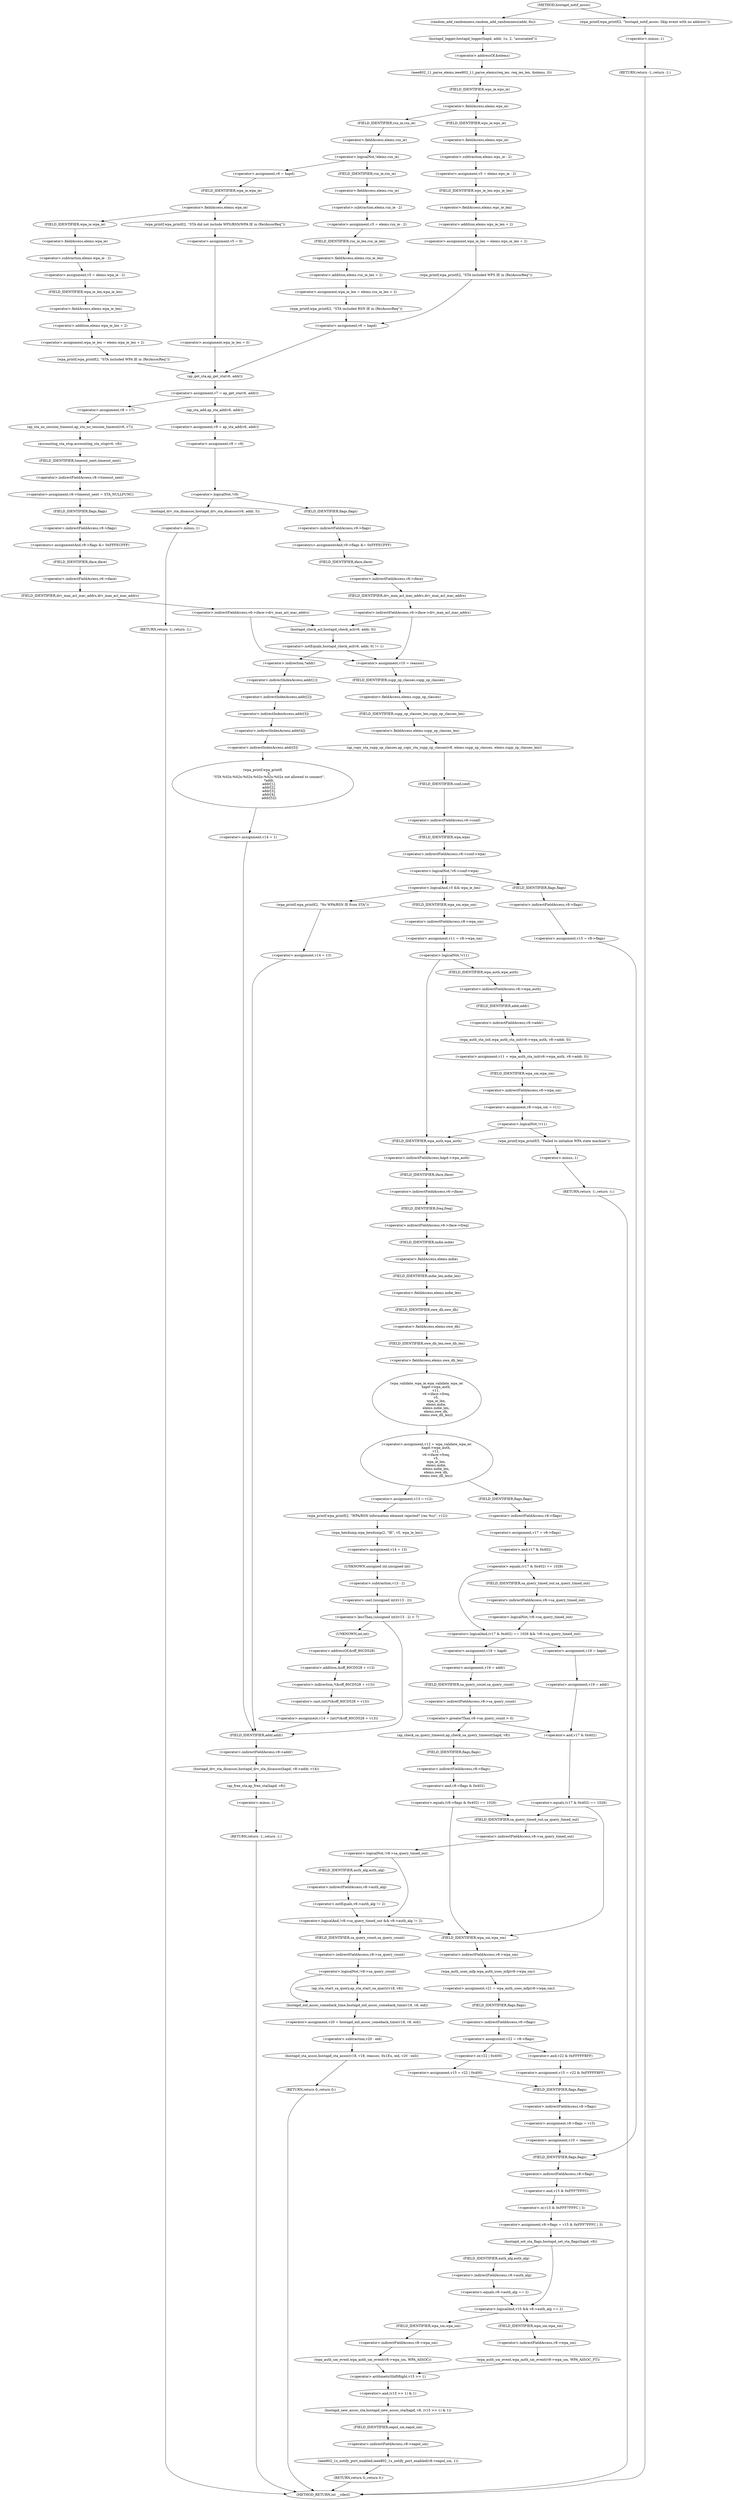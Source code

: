 digraph hostapd_notif_assoc {  
"1000151" [label = "(random_add_randomness,random_add_randomness(addr, 6u))" ]
"1000154" [label = "(hostapd_logger,hostapd_logger(hapd, addr, 1u, 2, \"associated\"))" ]
"1000160" [label = "(ieee802_11_parse_elems,ieee802_11_parse_elems(req_ies, req_ies_len, &elems, 0))" ]
"1000163" [label = "(<operator>.addressOf,&elems)" ]
"1000167" [label = "(<operator>.fieldAccess,elems.wps_ie)" ]
"1000169" [label = "(FIELD_IDENTIFIER,wps_ie,wps_ie)" ]
"1000171" [label = "(<operator>.assignment,v5 = elems.wps_ie - 2)" ]
"1000173" [label = "(<operator>.subtraction,elems.wps_ie - 2)" ]
"1000174" [label = "(<operator>.fieldAccess,elems.wps_ie)" ]
"1000176" [label = "(FIELD_IDENTIFIER,wps_ie,wps_ie)" ]
"1000178" [label = "(<operator>.assignment,wpa_ie_len = elems.wps_ie_len + 2)" ]
"1000180" [label = "(<operator>.addition,elems.wps_ie_len + 2)" ]
"1000181" [label = "(<operator>.fieldAccess,elems.wps_ie_len)" ]
"1000183" [label = "(FIELD_IDENTIFIER,wps_ie_len,wps_ie_len)" ]
"1000185" [label = "(wpa_printf,wpa_printf(2, \"STA included WPS IE in (Re)AssocReq\"))" ]
"1000191" [label = "(<operator>.logicalNot,!elems.rsn_ie)" ]
"1000192" [label = "(<operator>.fieldAccess,elems.rsn_ie)" ]
"1000194" [label = "(FIELD_IDENTIFIER,rsn_ie,rsn_ie)" ]
"1000196" [label = "(<operator>.assignment,v6 = hapd)" ]
"1000200" [label = "(<operator>.fieldAccess,elems.wpa_ie)" ]
"1000202" [label = "(FIELD_IDENTIFIER,wpa_ie,wpa_ie)" ]
"1000204" [label = "(<operator>.assignment,v5 = elems.wpa_ie - 2)" ]
"1000206" [label = "(<operator>.subtraction,elems.wpa_ie - 2)" ]
"1000207" [label = "(<operator>.fieldAccess,elems.wpa_ie)" ]
"1000209" [label = "(FIELD_IDENTIFIER,wpa_ie,wpa_ie)" ]
"1000211" [label = "(<operator>.assignment,wpa_ie_len = elems.wpa_ie_len + 2)" ]
"1000213" [label = "(<operator>.addition,elems.wpa_ie_len + 2)" ]
"1000214" [label = "(<operator>.fieldAccess,elems.wpa_ie_len)" ]
"1000216" [label = "(FIELD_IDENTIFIER,wpa_ie_len,wpa_ie_len)" ]
"1000218" [label = "(wpa_printf,wpa_printf(2, \"STA included WPA IE in (Re)AssocReq\"))" ]
"1000223" [label = "(wpa_printf,wpa_printf(2, \"STA did not include WPS/RSN/WPA IE in (Re)AssocReq\"))" ]
"1000226" [label = "(<operator>.assignment,v5 = 0)" ]
"1000229" [label = "(<operator>.assignment,wpa_ie_len = 0)" ]
"1000233" [label = "(<operator>.assignment,v7 = ap_get_sta(v6, addr))" ]
"1000235" [label = "(ap_get_sta,ap_get_sta(v6, addr))" ]
"1000241" [label = "(<operator>.assignment,v8 = v7)" ]
"1000244" [label = "(ap_sta_no_session_timeout,ap_sta_no_session_timeout(v6, v7))" ]
"1000247" [label = "(accounting_sta_stop,accounting_sta_stop(v6, v8))" ]
"1000250" [label = "(<operator>.assignment,v8->timeout_next = STA_NULLFUNC)" ]
"1000251" [label = "(<operator>.indirectFieldAccess,v8->timeout_next)" ]
"1000253" [label = "(FIELD_IDENTIFIER,timeout_next,timeout_next)" ]
"1000255" [label = "(<operators>.assignmentAnd,v8->flags &= 0xFFFECFFF)" ]
"1000256" [label = "(<operator>.indirectFieldAccess,v8->flags)" ]
"1000258" [label = "(FIELD_IDENTIFIER,flags,flags)" ]
"1000261" [label = "(<operator>.indirectFieldAccess,v6->iface->drv_max_acl_mac_addrs)" ]
"1000262" [label = "(<operator>.indirectFieldAccess,v6->iface)" ]
"1000264" [label = "(FIELD_IDENTIFIER,iface,iface)" ]
"1000265" [label = "(FIELD_IDENTIFIER,drv_max_acl_mac_addrs,drv_max_acl_mac_addrs)" ]
"1000269" [label = "(<operator>.assignment,v9 = ap_sta_add(v6, addr))" ]
"1000271" [label = "(ap_sta_add,ap_sta_add(v6, addr))" ]
"1000274" [label = "(<operator>.assignment,v8 = v9)" ]
"1000278" [label = "(<operator>.logicalNot,!v9)" ]
"1000281" [label = "(hostapd_drv_sta_disassoc,hostapd_drv_sta_disassoc(v6, addr, 5))" ]
"1000285" [label = "(RETURN,return -1;,return -1;)" ]
"1000286" [label = "(<operator>.minus,-1)" ]
"1000288" [label = "(<operators>.assignmentAnd,v9->flags &= 0xFFFECFFF)" ]
"1000289" [label = "(<operator>.indirectFieldAccess,v9->flags)" ]
"1000291" [label = "(FIELD_IDENTIFIER,flags,flags)" ]
"1000294" [label = "(<operator>.indirectFieldAccess,v6->iface->drv_max_acl_mac_addrs)" ]
"1000295" [label = "(<operator>.indirectFieldAccess,v6->iface)" ]
"1000297" [label = "(FIELD_IDENTIFIER,iface,iface)" ]
"1000298" [label = "(FIELD_IDENTIFIER,drv_max_acl_mac_addrs,drv_max_acl_mac_addrs)" ]
"1000301" [label = "(<operator>.notEquals,hostapd_check_acl(v6, addr, 0) != 1)" ]
"1000302" [label = "(hostapd_check_acl,hostapd_check_acl(v6, addr, 0))" ]
"1000308" [label = "(wpa_printf,wpa_printf(\n            3,\n            \"STA %02x:%02x:%02x:%02x:%02x:%02x not allowed to connect\",\n            *addr,\n            addr[1],\n            addr[2],\n            addr[3],\n            addr[4],\n            addr[5]))" ]
"1000311" [label = "(<operator>.indirection,*addr)" ]
"1000313" [label = "(<operator>.indirectIndexAccess,addr[1])" ]
"1000316" [label = "(<operator>.indirectIndexAccess,addr[2])" ]
"1000319" [label = "(<operator>.indirectIndexAccess,addr[3])" ]
"1000322" [label = "(<operator>.indirectIndexAccess,addr[4])" ]
"1000325" [label = "(<operator>.indirectIndexAccess,addr[5])" ]
"1000328" [label = "(<operator>.assignment,v14 = 1)" ]
"1000333" [label = "(<operator>.assignment,v10 = reassoc)" ]
"1000336" [label = "(ap_copy_sta_supp_op_classes,ap_copy_sta_supp_op_classes(v8, elems.supp_op_classes, elems.supp_op_classes_len))" ]
"1000338" [label = "(<operator>.fieldAccess,elems.supp_op_classes)" ]
"1000340" [label = "(FIELD_IDENTIFIER,supp_op_classes,supp_op_classes)" ]
"1000341" [label = "(<operator>.fieldAccess,elems.supp_op_classes_len)" ]
"1000343" [label = "(FIELD_IDENTIFIER,supp_op_classes_len,supp_op_classes_len)" ]
"1000345" [label = "(<operator>.logicalNot,!v6->conf->wpa)" ]
"1000346" [label = "(<operator>.indirectFieldAccess,v6->conf->wpa)" ]
"1000347" [label = "(<operator>.indirectFieldAccess,v6->conf)" ]
"1000349" [label = "(FIELD_IDENTIFIER,conf,conf)" ]
"1000350" [label = "(FIELD_IDENTIFIER,wpa,wpa)" ]
"1000352" [label = "(<operator>.assignment,v15 = v8->flags)" ]
"1000354" [label = "(<operator>.indirectFieldAccess,v8->flags)" ]
"1000356" [label = "(FIELD_IDENTIFIER,flags,flags)" ]
"1000359" [label = "(<operator>.logicalAnd,v5 && wpa_ie_len)" ]
"1000363" [label = "(<operator>.assignment,v11 = v8->wpa_sm)" ]
"1000365" [label = "(<operator>.indirectFieldAccess,v8->wpa_sm)" ]
"1000367" [label = "(FIELD_IDENTIFIER,wpa_sm,wpa_sm)" ]
"1000369" [label = "(<operator>.logicalNot,!v11)" ]
"1000372" [label = "(<operator>.assignment,v11 = wpa_auth_sta_init(v6->wpa_auth, v8->addr, 0))" ]
"1000374" [label = "(wpa_auth_sta_init,wpa_auth_sta_init(v6->wpa_auth, v8->addr, 0))" ]
"1000375" [label = "(<operator>.indirectFieldAccess,v6->wpa_auth)" ]
"1000377" [label = "(FIELD_IDENTIFIER,wpa_auth,wpa_auth)" ]
"1000378" [label = "(<operator>.indirectFieldAccess,v8->addr)" ]
"1000380" [label = "(FIELD_IDENTIFIER,addr,addr)" ]
"1000382" [label = "(<operator>.assignment,v8->wpa_sm = v11)" ]
"1000383" [label = "(<operator>.indirectFieldAccess,v8->wpa_sm)" ]
"1000385" [label = "(FIELD_IDENTIFIER,wpa_sm,wpa_sm)" ]
"1000388" [label = "(<operator>.logicalNot,!v11)" ]
"1000391" [label = "(wpa_printf,wpa_printf(5, \"Failed to initialize WPA state machine\"))" ]
"1000394" [label = "(RETURN,return -1;,return -1;)" ]
"1000395" [label = "(<operator>.minus,-1)" ]
"1000397" [label = "(<operator>.assignment,v12 = wpa_validate_wpa_ie(\n                  hapd->wpa_auth,\n                  v11,\n                  v6->iface->freq,\n                  v5,\n                  wpa_ie_len,\n                  elems.mdie,\n                  elems.mdie_len,\n                  elems.owe_dh,\n                  elems.owe_dh_len))" ]
"1000399" [label = "(wpa_validate_wpa_ie,wpa_validate_wpa_ie(\n                  hapd->wpa_auth,\n                  v11,\n                  v6->iface->freq,\n                  v5,\n                  wpa_ie_len,\n                  elems.mdie,\n                  elems.mdie_len,\n                  elems.owe_dh,\n                  elems.owe_dh_len))" ]
"1000400" [label = "(<operator>.indirectFieldAccess,hapd->wpa_auth)" ]
"1000402" [label = "(FIELD_IDENTIFIER,wpa_auth,wpa_auth)" ]
"1000404" [label = "(<operator>.indirectFieldAccess,v6->iface->freq)" ]
"1000405" [label = "(<operator>.indirectFieldAccess,v6->iface)" ]
"1000407" [label = "(FIELD_IDENTIFIER,iface,iface)" ]
"1000408" [label = "(FIELD_IDENTIFIER,freq,freq)" ]
"1000411" [label = "(<operator>.fieldAccess,elems.mdie)" ]
"1000413" [label = "(FIELD_IDENTIFIER,mdie,mdie)" ]
"1000414" [label = "(<operator>.fieldAccess,elems.mdie_len)" ]
"1000416" [label = "(FIELD_IDENTIFIER,mdie_len,mdie_len)" ]
"1000417" [label = "(<operator>.fieldAccess,elems.owe_dh)" ]
"1000419" [label = "(FIELD_IDENTIFIER,owe_dh,owe_dh)" ]
"1000420" [label = "(<operator>.fieldAccess,elems.owe_dh_len)" ]
"1000422" [label = "(FIELD_IDENTIFIER,owe_dh_len,owe_dh_len)" ]
"1000426" [label = "(<operator>.assignment,v13 = v12)" ]
"1000429" [label = "(wpa_printf,wpa_printf(2, \"WPA/RSN information element rejected? (res %u)\", v12))" ]
"1000433" [label = "(wpa_hexdump,wpa_hexdump(2, \"IE\", v5, wpa_ie_len))" ]
"1000438" [label = "(<operator>.assignment,v14 = 13)" ]
"1000442" [label = "(<operator>.lessThan,(unsigned int)(v13 - 2) < 7)" ]
"1000443" [label = "(<operator>.cast,(unsigned int)(v13 - 2))" ]
"1000444" [label = "(UNKNOWN,unsigned int,unsigned int)" ]
"1000445" [label = "(<operator>.subtraction,v13 - 2)" ]
"1000449" [label = "(<operator>.assignment,v14 = (int)*(&off_80CD528 + v13))" ]
"1000451" [label = "(<operator>.cast,(int)*(&off_80CD528 + v13))" ]
"1000452" [label = "(UNKNOWN,int,int)" ]
"1000453" [label = "(<operator>.indirection,*(&off_80CD528 + v13))" ]
"1000454" [label = "(<operator>.addition,&off_80CD528 + v13)" ]
"1000455" [label = "(<operator>.addressOf,&off_80CD528)" ]
"1000459" [label = "(<operator>.assignment,v17 = v8->flags)" ]
"1000461" [label = "(<operator>.indirectFieldAccess,v8->flags)" ]
"1000463" [label = "(FIELD_IDENTIFIER,flags,flags)" ]
"1000465" [label = "(<operator>.logicalAnd,(v17 & 0x402) == 1026 && !v8->sa_query_timed_out)" ]
"1000466" [label = "(<operator>.equals,(v17 & 0x402) == 1026)" ]
"1000467" [label = "(<operator>.and,v17 & 0x402)" ]
"1000471" [label = "(<operator>.logicalNot,!v8->sa_query_timed_out)" ]
"1000472" [label = "(<operator>.indirectFieldAccess,v8->sa_query_timed_out)" ]
"1000474" [label = "(FIELD_IDENTIFIER,sa_query_timed_out,sa_query_timed_out)" ]
"1000476" [label = "(<operator>.assignment,v18 = hapd)" ]
"1000479" [label = "(<operator>.assignment,v19 = addr)" ]
"1000483" [label = "(<operator>.greaterThan,v8->sa_query_count > 0)" ]
"1000484" [label = "(<operator>.indirectFieldAccess,v8->sa_query_count)" ]
"1000486" [label = "(FIELD_IDENTIFIER,sa_query_count,sa_query_count)" ]
"1000489" [label = "(ap_check_sa_query_timeout,ap_check_sa_query_timeout(hapd, v8))" ]
"1000493" [label = "(<operator>.equals,(v8->flags & 0x402) == 1026)" ]
"1000494" [label = "(<operator>.and,v8->flags & 0x402)" ]
"1000495" [label = "(<operator>.indirectFieldAccess,v8->flags)" ]
"1000497" [label = "(FIELD_IDENTIFIER,flags,flags)" ]
"1000504" [label = "(<operator>.assignment,v18 = hapd)" ]
"1000507" [label = "(<operator>.assignment,v19 = addr)" ]
"1000511" [label = "(<operator>.equals,(v17 & 0x402) == 1026)" ]
"1000512" [label = "(<operator>.and,v17 & 0x402)" ]
"1000519" [label = "(<operator>.logicalAnd,!v8->sa_query_timed_out && v8->auth_alg != 2)" ]
"1000520" [label = "(<operator>.logicalNot,!v8->sa_query_timed_out)" ]
"1000521" [label = "(<operator>.indirectFieldAccess,v8->sa_query_timed_out)" ]
"1000523" [label = "(FIELD_IDENTIFIER,sa_query_timed_out,sa_query_timed_out)" ]
"1000524" [label = "(<operator>.notEquals,v8->auth_alg != 2)" ]
"1000525" [label = "(<operator>.indirectFieldAccess,v8->auth_alg)" ]
"1000527" [label = "(FIELD_IDENTIFIER,auth_alg,auth_alg)" ]
"1000531" [label = "(<operator>.logicalNot,!v8->sa_query_count)" ]
"1000532" [label = "(<operator>.indirectFieldAccess,v8->sa_query_count)" ]
"1000534" [label = "(FIELD_IDENTIFIER,sa_query_count,sa_query_count)" ]
"1000535" [label = "(ap_sta_start_sa_query,ap_sta_start_sa_query(v18, v8))" ]
"1000538" [label = "(<operator>.assignment,v20 = hostapd_eid_assoc_comeback_time(v18, v8, eid))" ]
"1000540" [label = "(hostapd_eid_assoc_comeback_time,hostapd_eid_assoc_comeback_time(v18, v8, eid))" ]
"1000544" [label = "(hostapd_sta_assoc,hostapd_sta_assoc(v18, v19, reassoc, 0x1Eu, eid, v20 - eid))" ]
"1000550" [label = "(<operator>.subtraction,v20 - eid)" ]
"1000553" [label = "(RETURN,return 0;,return 0;)" ]
"1000556" [label = "(<operator>.assignment,v21 = wpa_auth_uses_mfp(v8->wpa_sm))" ]
"1000558" [label = "(wpa_auth_uses_mfp,wpa_auth_uses_mfp(v8->wpa_sm))" ]
"1000559" [label = "(<operator>.indirectFieldAccess,v8->wpa_sm)" ]
"1000561" [label = "(FIELD_IDENTIFIER,wpa_sm,wpa_sm)" ]
"1000562" [label = "(<operator>.assignment,v22 = v8->flags)" ]
"1000564" [label = "(<operator>.indirectFieldAccess,v8->flags)" ]
"1000566" [label = "(FIELD_IDENTIFIER,flags,flags)" ]
"1000569" [label = "(<operator>.assignment,v15 = v22 | 0x400)" ]
"1000571" [label = "(<operator>.or,v22 | 0x400)" ]
"1000575" [label = "(<operator>.assignment,v15 = v22 & 0xFFFFFBFF)" ]
"1000577" [label = "(<operator>.and,v22 & 0xFFFFFBFF)" ]
"1000580" [label = "(<operator>.assignment,v8->flags = v15)" ]
"1000581" [label = "(<operator>.indirectFieldAccess,v8->flags)" ]
"1000583" [label = "(FIELD_IDENTIFIER,flags,flags)" ]
"1000585" [label = "(<operator>.assignment,v10 = reassoc)" ]
"1000589" [label = "(<operator>.assignment,v8->flags = v15 & 0xFFF7FFFC | 3)" ]
"1000590" [label = "(<operator>.indirectFieldAccess,v8->flags)" ]
"1000592" [label = "(FIELD_IDENTIFIER,flags,flags)" ]
"1000593" [label = "(<operator>.or,v15 & 0xFFF7FFFC | 3)" ]
"1000594" [label = "(<operator>.and,v15 & 0xFFF7FFFC)" ]
"1000598" [label = "(hostapd_set_sta_flags,hostapd_set_sta_flags(hapd, v8))" ]
"1000602" [label = "(<operator>.logicalAnd,v10 && v8->auth_alg == 2)" ]
"1000604" [label = "(<operator>.equals,v8->auth_alg == 2)" ]
"1000605" [label = "(<operator>.indirectFieldAccess,v8->auth_alg)" ]
"1000607" [label = "(FIELD_IDENTIFIER,auth_alg,auth_alg)" ]
"1000609" [label = "(wpa_auth_sm_event,wpa_auth_sm_event(v8->wpa_sm, WPA_ASSOC_FT))" ]
"1000610" [label = "(<operator>.indirectFieldAccess,v8->wpa_sm)" ]
"1000612" [label = "(FIELD_IDENTIFIER,wpa_sm,wpa_sm)" ]
"1000615" [label = "(wpa_auth_sm_event,wpa_auth_sm_event(v8->wpa_sm, WPA_ASSOC))" ]
"1000616" [label = "(<operator>.indirectFieldAccess,v8->wpa_sm)" ]
"1000618" [label = "(FIELD_IDENTIFIER,wpa_sm,wpa_sm)" ]
"1000620" [label = "(hostapd_new_assoc_sta,hostapd_new_assoc_sta(hapd, v8, (v15 >> 1) & 1))" ]
"1000623" [label = "(<operator>.and,(v15 >> 1) & 1)" ]
"1000624" [label = "(<operator>.arithmeticShiftRight,v15 >> 1)" ]
"1000628" [label = "(ieee802_1x_notify_port_enabled,ieee802_1x_notify_port_enabled(v8->eapol_sm, 1))" ]
"1000629" [label = "(<operator>.indirectFieldAccess,v8->eapol_sm)" ]
"1000631" [label = "(FIELD_IDENTIFIER,eapol_sm,eapol_sm)" ]
"1000633" [label = "(RETURN,return 0;,return 0;)" ]
"1000635" [label = "(wpa_printf,wpa_printf(2, \"No WPA/RSN IE from STA\"))" ]
"1000638" [label = "(<operator>.assignment,v14 = 13)" ]
"1000642" [label = "(hostapd_drv_sta_disassoc,hostapd_drv_sta_disassoc(hapd, v8->addr, v14))" ]
"1000644" [label = "(<operator>.indirectFieldAccess,v8->addr)" ]
"1000646" [label = "(FIELD_IDENTIFIER,addr,addr)" ]
"1000648" [label = "(ap_free_sta,ap_free_sta(hapd, v8))" ]
"1000651" [label = "(RETURN,return -1;,return -1;)" ]
"1000652" [label = "(<operator>.minus,-1)" ]
"1000654" [label = "(<operator>.assignment,v5 = elems.rsn_ie - 2)" ]
"1000656" [label = "(<operator>.subtraction,elems.rsn_ie - 2)" ]
"1000657" [label = "(<operator>.fieldAccess,elems.rsn_ie)" ]
"1000659" [label = "(FIELD_IDENTIFIER,rsn_ie,rsn_ie)" ]
"1000661" [label = "(<operator>.assignment,wpa_ie_len = elems.rsn_ie_len + 2)" ]
"1000663" [label = "(<operator>.addition,elems.rsn_ie_len + 2)" ]
"1000664" [label = "(<operator>.fieldAccess,elems.rsn_ie_len)" ]
"1000666" [label = "(FIELD_IDENTIFIER,rsn_ie_len,rsn_ie_len)" ]
"1000668" [label = "(wpa_printf,wpa_printf(2, \"STA included RSN IE in (Re)AssocReq\"))" ]
"1000671" [label = "(<operator>.assignment,v6 = hapd)" ]
"1000675" [label = "(wpa_printf,wpa_printf(2, \"hostapd_notif_assoc: Skip event with no address\"))" ]
"1000678" [label = "(RETURN,return -1;,return -1;)" ]
"1000679" [label = "(<operator>.minus,-1)" ]
"1000121" [label = "(METHOD,hostapd_notif_assoc)" ]
"1000681" [label = "(METHOD_RETURN,int __cdecl)" ]
  "1000151" -> "1000154" 
  "1000154" -> "1000163" 
  "1000160" -> "1000169" 
  "1000163" -> "1000160" 
  "1000167" -> "1000176" 
  "1000167" -> "1000194" 
  "1000169" -> "1000167" 
  "1000171" -> "1000183" 
  "1000173" -> "1000171" 
  "1000174" -> "1000173" 
  "1000176" -> "1000174" 
  "1000178" -> "1000185" 
  "1000180" -> "1000178" 
  "1000181" -> "1000180" 
  "1000183" -> "1000181" 
  "1000185" -> "1000671" 
  "1000191" -> "1000196" 
  "1000191" -> "1000659" 
  "1000192" -> "1000191" 
  "1000194" -> "1000192" 
  "1000196" -> "1000202" 
  "1000200" -> "1000209" 
  "1000200" -> "1000223" 
  "1000202" -> "1000200" 
  "1000204" -> "1000216" 
  "1000206" -> "1000204" 
  "1000207" -> "1000206" 
  "1000209" -> "1000207" 
  "1000211" -> "1000218" 
  "1000213" -> "1000211" 
  "1000214" -> "1000213" 
  "1000216" -> "1000214" 
  "1000218" -> "1000235" 
  "1000223" -> "1000226" 
  "1000226" -> "1000229" 
  "1000229" -> "1000235" 
  "1000233" -> "1000241" 
  "1000233" -> "1000271" 
  "1000235" -> "1000233" 
  "1000241" -> "1000244" 
  "1000244" -> "1000247" 
  "1000247" -> "1000253" 
  "1000250" -> "1000258" 
  "1000251" -> "1000250" 
  "1000253" -> "1000251" 
  "1000255" -> "1000264" 
  "1000256" -> "1000255" 
  "1000258" -> "1000256" 
  "1000261" -> "1000333" 
  "1000261" -> "1000302" 
  "1000262" -> "1000265" 
  "1000264" -> "1000262" 
  "1000265" -> "1000261" 
  "1000269" -> "1000274" 
  "1000271" -> "1000269" 
  "1000274" -> "1000278" 
  "1000278" -> "1000281" 
  "1000278" -> "1000291" 
  "1000281" -> "1000286" 
  "1000285" -> "1000681" 
  "1000286" -> "1000285" 
  "1000288" -> "1000297" 
  "1000289" -> "1000288" 
  "1000291" -> "1000289" 
  "1000294" -> "1000333" 
  "1000294" -> "1000302" 
  "1000295" -> "1000298" 
  "1000297" -> "1000295" 
  "1000298" -> "1000294" 
  "1000301" -> "1000311" 
  "1000301" -> "1000333" 
  "1000302" -> "1000301" 
  "1000308" -> "1000328" 
  "1000311" -> "1000313" 
  "1000313" -> "1000316" 
  "1000316" -> "1000319" 
  "1000319" -> "1000322" 
  "1000322" -> "1000325" 
  "1000325" -> "1000308" 
  "1000328" -> "1000646" 
  "1000333" -> "1000340" 
  "1000336" -> "1000349" 
  "1000338" -> "1000343" 
  "1000340" -> "1000338" 
  "1000341" -> "1000336" 
  "1000343" -> "1000341" 
  "1000345" -> "1000356" 
  "1000345" -> "1000359" 
  "1000345" -> "1000359" 
  "1000346" -> "1000345" 
  "1000347" -> "1000350" 
  "1000349" -> "1000347" 
  "1000350" -> "1000346" 
  "1000352" -> "1000592" 
  "1000354" -> "1000352" 
  "1000356" -> "1000354" 
  "1000359" -> "1000367" 
  "1000359" -> "1000635" 
  "1000363" -> "1000369" 
  "1000365" -> "1000363" 
  "1000367" -> "1000365" 
  "1000369" -> "1000377" 
  "1000369" -> "1000402" 
  "1000372" -> "1000385" 
  "1000374" -> "1000372" 
  "1000375" -> "1000380" 
  "1000377" -> "1000375" 
  "1000378" -> "1000374" 
  "1000380" -> "1000378" 
  "1000382" -> "1000388" 
  "1000383" -> "1000382" 
  "1000385" -> "1000383" 
  "1000388" -> "1000391" 
  "1000388" -> "1000402" 
  "1000391" -> "1000395" 
  "1000394" -> "1000681" 
  "1000395" -> "1000394" 
  "1000397" -> "1000426" 
  "1000397" -> "1000463" 
  "1000399" -> "1000397" 
  "1000400" -> "1000407" 
  "1000402" -> "1000400" 
  "1000404" -> "1000413" 
  "1000405" -> "1000408" 
  "1000407" -> "1000405" 
  "1000408" -> "1000404" 
  "1000411" -> "1000416" 
  "1000413" -> "1000411" 
  "1000414" -> "1000419" 
  "1000416" -> "1000414" 
  "1000417" -> "1000422" 
  "1000419" -> "1000417" 
  "1000420" -> "1000399" 
  "1000422" -> "1000420" 
  "1000426" -> "1000429" 
  "1000429" -> "1000433" 
  "1000433" -> "1000438" 
  "1000438" -> "1000444" 
  "1000442" -> "1000452" 
  "1000442" -> "1000646" 
  "1000443" -> "1000442" 
  "1000444" -> "1000445" 
  "1000445" -> "1000443" 
  "1000449" -> "1000646" 
  "1000451" -> "1000449" 
  "1000452" -> "1000455" 
  "1000453" -> "1000451" 
  "1000454" -> "1000453" 
  "1000455" -> "1000454" 
  "1000459" -> "1000467" 
  "1000461" -> "1000459" 
  "1000463" -> "1000461" 
  "1000465" -> "1000476" 
  "1000465" -> "1000504" 
  "1000466" -> "1000465" 
  "1000466" -> "1000474" 
  "1000467" -> "1000466" 
  "1000471" -> "1000465" 
  "1000472" -> "1000471" 
  "1000474" -> "1000472" 
  "1000476" -> "1000479" 
  "1000479" -> "1000486" 
  "1000483" -> "1000489" 
  "1000483" -> "1000512" 
  "1000484" -> "1000483" 
  "1000486" -> "1000484" 
  "1000489" -> "1000497" 
  "1000493" -> "1000523" 
  "1000493" -> "1000561" 
  "1000494" -> "1000493" 
  "1000495" -> "1000494" 
  "1000497" -> "1000495" 
  "1000504" -> "1000507" 
  "1000507" -> "1000512" 
  "1000511" -> "1000523" 
  "1000511" -> "1000561" 
  "1000512" -> "1000511" 
  "1000519" -> "1000534" 
  "1000519" -> "1000561" 
  "1000520" -> "1000519" 
  "1000520" -> "1000527" 
  "1000521" -> "1000520" 
  "1000523" -> "1000521" 
  "1000524" -> "1000519" 
  "1000525" -> "1000524" 
  "1000527" -> "1000525" 
  "1000531" -> "1000535" 
  "1000531" -> "1000540" 
  "1000532" -> "1000531" 
  "1000534" -> "1000532" 
  "1000535" -> "1000540" 
  "1000538" -> "1000550" 
  "1000540" -> "1000538" 
  "1000544" -> "1000553" 
  "1000550" -> "1000544" 
  "1000553" -> "1000681" 
  "1000556" -> "1000566" 
  "1000558" -> "1000556" 
  "1000559" -> "1000558" 
  "1000561" -> "1000559" 
  "1000562" -> "1000571" 
  "1000562" -> "1000577" 
  "1000564" -> "1000562" 
  "1000566" -> "1000564" 
  "1000569" -> "1000583" 
  "1000571" -> "1000569" 
  "1000575" -> "1000583" 
  "1000577" -> "1000575" 
  "1000580" -> "1000585" 
  "1000581" -> "1000580" 
  "1000583" -> "1000581" 
  "1000585" -> "1000592" 
  "1000589" -> "1000598" 
  "1000590" -> "1000594" 
  "1000592" -> "1000590" 
  "1000593" -> "1000589" 
  "1000594" -> "1000593" 
  "1000598" -> "1000602" 
  "1000598" -> "1000607" 
  "1000602" -> "1000612" 
  "1000602" -> "1000618" 
  "1000604" -> "1000602" 
  "1000605" -> "1000604" 
  "1000607" -> "1000605" 
  "1000609" -> "1000624" 
  "1000610" -> "1000609" 
  "1000612" -> "1000610" 
  "1000615" -> "1000624" 
  "1000616" -> "1000615" 
  "1000618" -> "1000616" 
  "1000620" -> "1000631" 
  "1000623" -> "1000620" 
  "1000624" -> "1000623" 
  "1000628" -> "1000633" 
  "1000629" -> "1000628" 
  "1000631" -> "1000629" 
  "1000633" -> "1000681" 
  "1000635" -> "1000638" 
  "1000638" -> "1000646" 
  "1000642" -> "1000648" 
  "1000644" -> "1000642" 
  "1000646" -> "1000644" 
  "1000648" -> "1000652" 
  "1000651" -> "1000681" 
  "1000652" -> "1000651" 
  "1000654" -> "1000666" 
  "1000656" -> "1000654" 
  "1000657" -> "1000656" 
  "1000659" -> "1000657" 
  "1000661" -> "1000668" 
  "1000663" -> "1000661" 
  "1000664" -> "1000663" 
  "1000666" -> "1000664" 
  "1000668" -> "1000671" 
  "1000671" -> "1000235" 
  "1000675" -> "1000679" 
  "1000678" -> "1000681" 
  "1000679" -> "1000678" 
  "1000121" -> "1000151" 
  "1000121" -> "1000675" 
}
